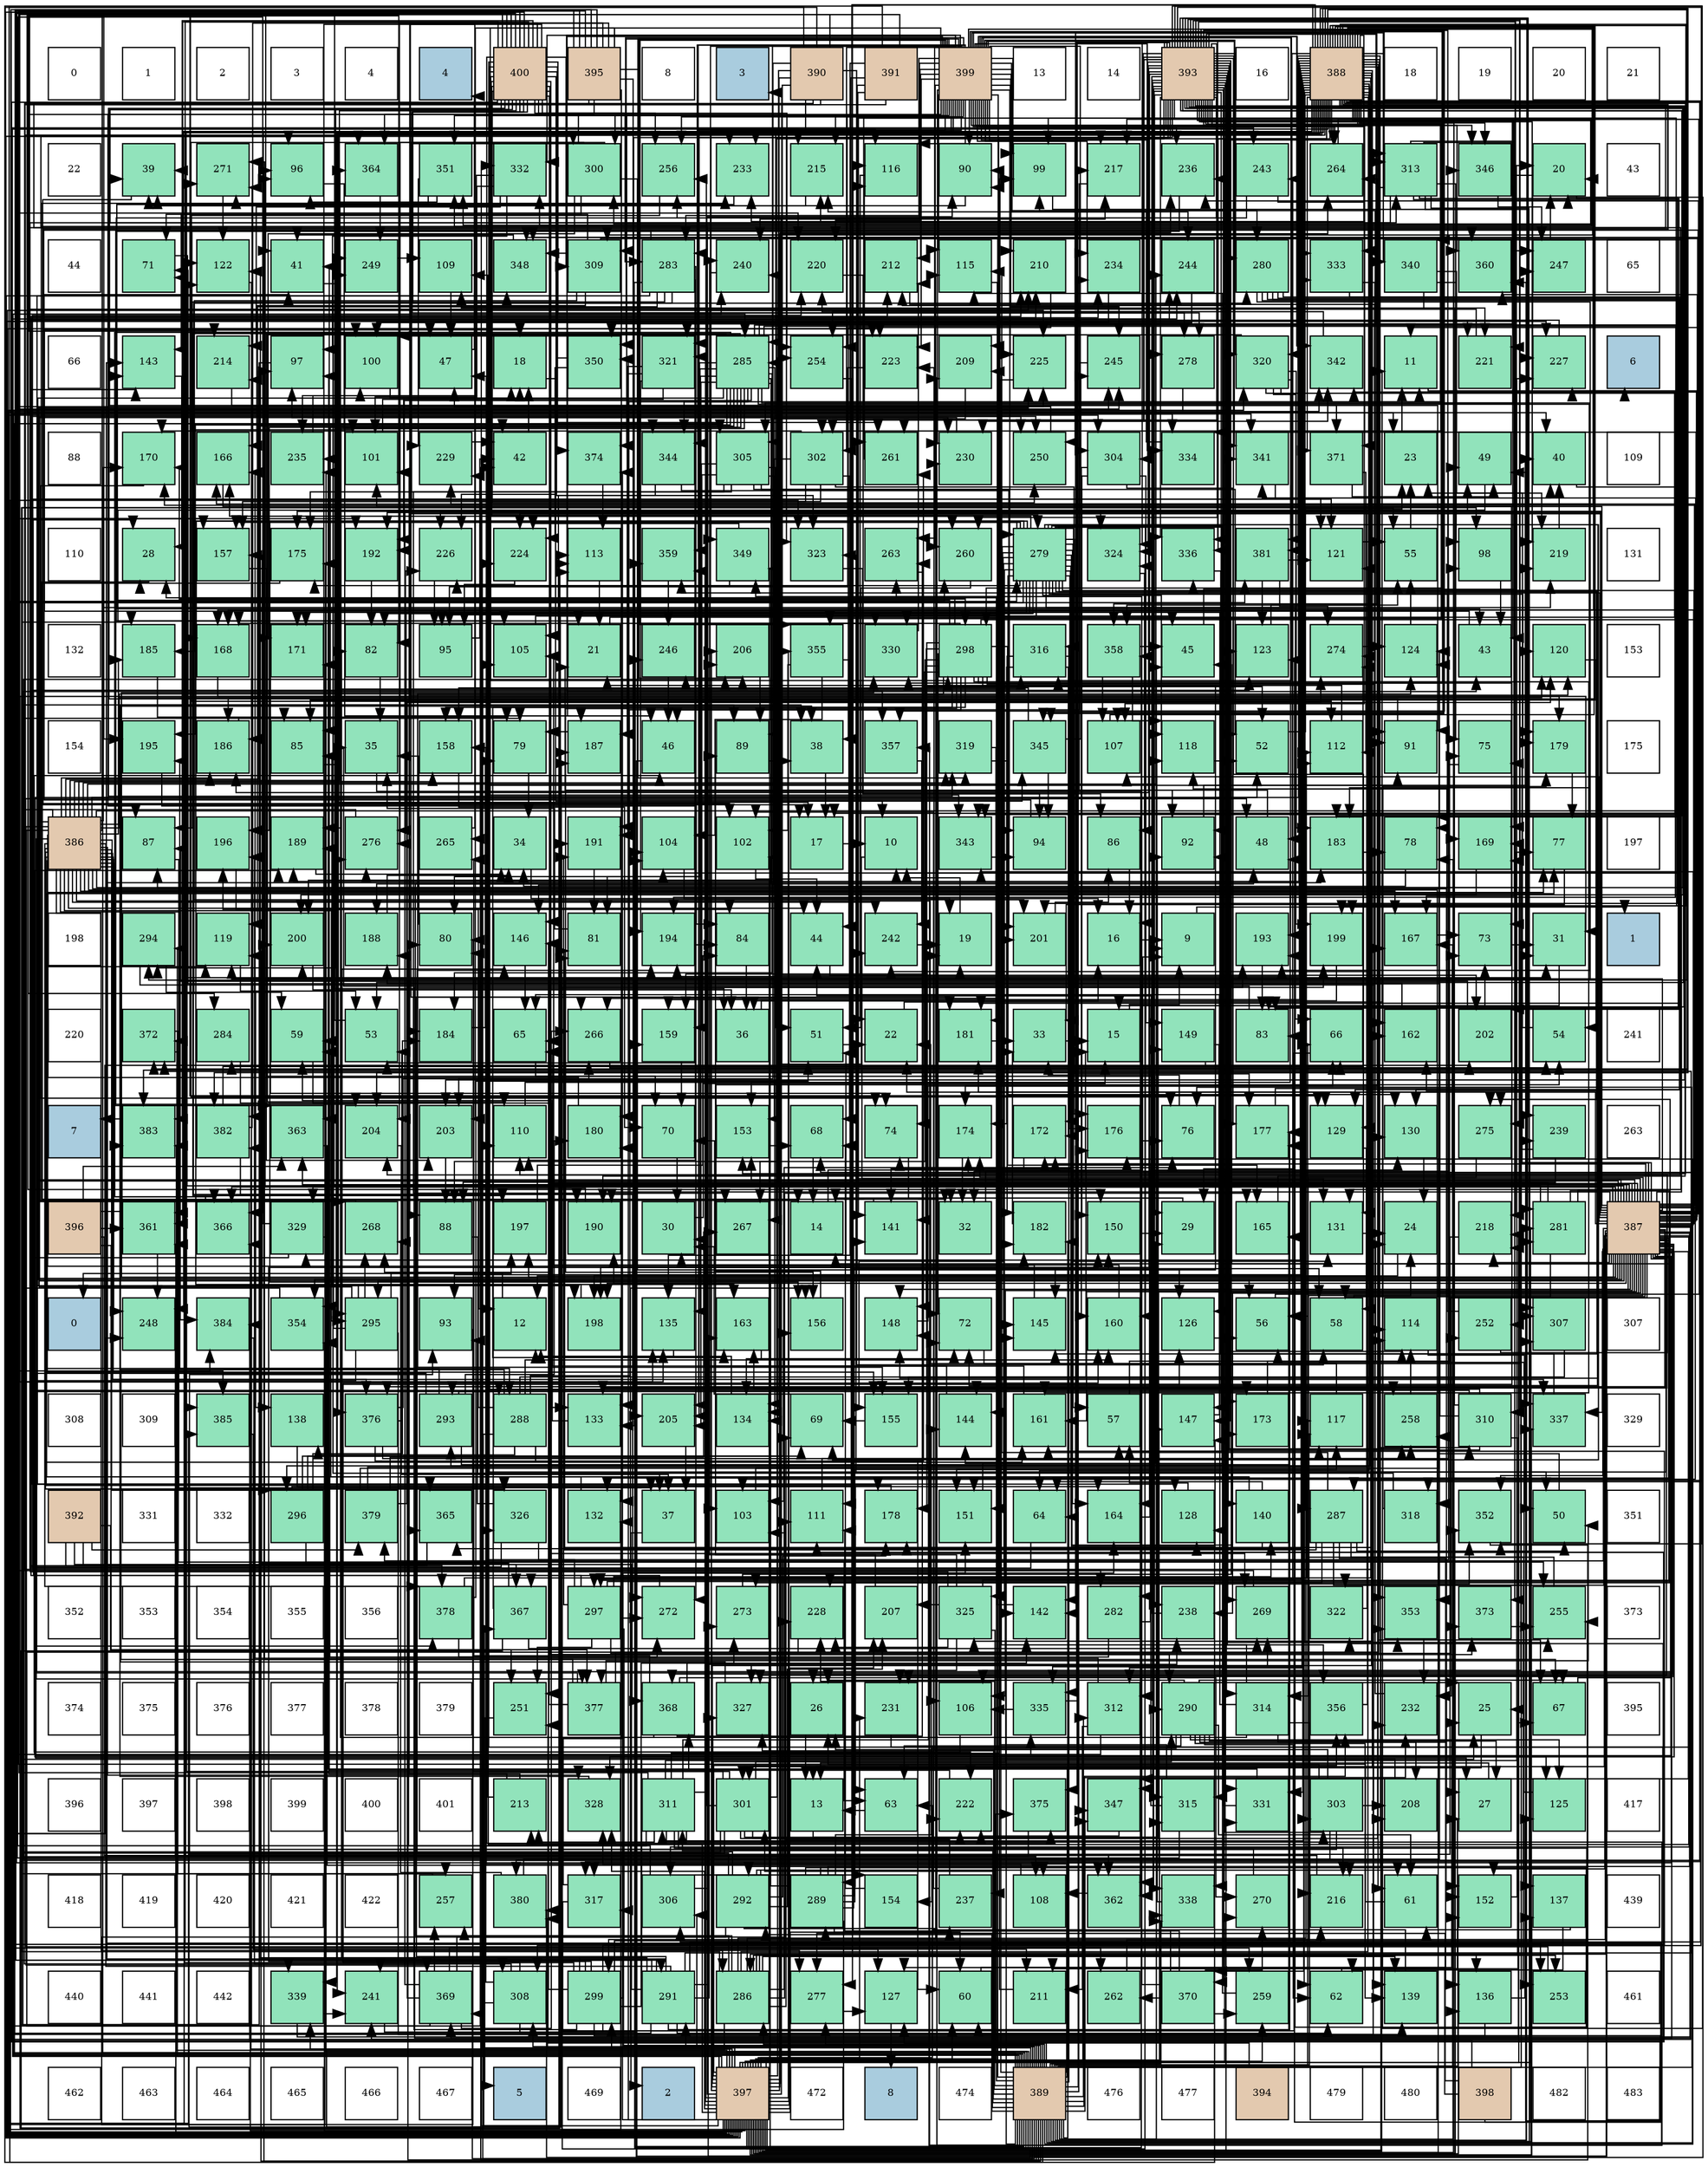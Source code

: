 digraph layout{
 rankdir=TB;
 splines=ortho;
 node [style=filled shape=square fixedsize=true width=0.6];
0[label="0", fontsize=8, fillcolor="#ffffff"];
1[label="1", fontsize=8, fillcolor="#ffffff"];
2[label="2", fontsize=8, fillcolor="#ffffff"];
3[label="3", fontsize=8, fillcolor="#ffffff"];
4[label="4", fontsize=8, fillcolor="#ffffff"];
5[label="4", fontsize=8, fillcolor="#a9ccde"];
6[label="400", fontsize=8, fillcolor="#e3c9af"];
7[label="395", fontsize=8, fillcolor="#e3c9af"];
8[label="8", fontsize=8, fillcolor="#ffffff"];
9[label="3", fontsize=8, fillcolor="#a9ccde"];
10[label="390", fontsize=8, fillcolor="#e3c9af"];
11[label="391", fontsize=8, fillcolor="#e3c9af"];
12[label="399", fontsize=8, fillcolor="#e3c9af"];
13[label="13", fontsize=8, fillcolor="#ffffff"];
14[label="14", fontsize=8, fillcolor="#ffffff"];
15[label="393", fontsize=8, fillcolor="#e3c9af"];
16[label="16", fontsize=8, fillcolor="#ffffff"];
17[label="388", fontsize=8, fillcolor="#e3c9af"];
18[label="18", fontsize=8, fillcolor="#ffffff"];
19[label="19", fontsize=8, fillcolor="#ffffff"];
20[label="20", fontsize=8, fillcolor="#ffffff"];
21[label="21", fontsize=8, fillcolor="#ffffff"];
22[label="22", fontsize=8, fillcolor="#ffffff"];
23[label="39", fontsize=8, fillcolor="#91e3bb"];
24[label="271", fontsize=8, fillcolor="#91e3bb"];
25[label="96", fontsize=8, fillcolor="#91e3bb"];
26[label="364", fontsize=8, fillcolor="#91e3bb"];
27[label="351", fontsize=8, fillcolor="#91e3bb"];
28[label="332", fontsize=8, fillcolor="#91e3bb"];
29[label="300", fontsize=8, fillcolor="#91e3bb"];
30[label="256", fontsize=8, fillcolor="#91e3bb"];
31[label="233", fontsize=8, fillcolor="#91e3bb"];
32[label="215", fontsize=8, fillcolor="#91e3bb"];
33[label="116", fontsize=8, fillcolor="#91e3bb"];
34[label="90", fontsize=8, fillcolor="#91e3bb"];
35[label="99", fontsize=8, fillcolor="#91e3bb"];
36[label="217", fontsize=8, fillcolor="#91e3bb"];
37[label="236", fontsize=8, fillcolor="#91e3bb"];
38[label="243", fontsize=8, fillcolor="#91e3bb"];
39[label="264", fontsize=8, fillcolor="#91e3bb"];
40[label="313", fontsize=8, fillcolor="#91e3bb"];
41[label="346", fontsize=8, fillcolor="#91e3bb"];
42[label="20", fontsize=8, fillcolor="#91e3bb"];
43[label="43", fontsize=8, fillcolor="#ffffff"];
44[label="44", fontsize=8, fillcolor="#ffffff"];
45[label="71", fontsize=8, fillcolor="#91e3bb"];
46[label="122", fontsize=8, fillcolor="#91e3bb"];
47[label="41", fontsize=8, fillcolor="#91e3bb"];
48[label="249", fontsize=8, fillcolor="#91e3bb"];
49[label="109", fontsize=8, fillcolor="#91e3bb"];
50[label="348", fontsize=8, fillcolor="#91e3bb"];
51[label="309", fontsize=8, fillcolor="#91e3bb"];
52[label="283", fontsize=8, fillcolor="#91e3bb"];
53[label="240", fontsize=8, fillcolor="#91e3bb"];
54[label="220", fontsize=8, fillcolor="#91e3bb"];
55[label="212", fontsize=8, fillcolor="#91e3bb"];
56[label="115", fontsize=8, fillcolor="#91e3bb"];
57[label="210", fontsize=8, fillcolor="#91e3bb"];
58[label="234", fontsize=8, fillcolor="#91e3bb"];
59[label="244", fontsize=8, fillcolor="#91e3bb"];
60[label="280", fontsize=8, fillcolor="#91e3bb"];
61[label="333", fontsize=8, fillcolor="#91e3bb"];
62[label="340", fontsize=8, fillcolor="#91e3bb"];
63[label="360", fontsize=8, fillcolor="#91e3bb"];
64[label="247", fontsize=8, fillcolor="#91e3bb"];
65[label="65", fontsize=8, fillcolor="#ffffff"];
66[label="66", fontsize=8, fillcolor="#ffffff"];
67[label="143", fontsize=8, fillcolor="#91e3bb"];
68[label="214", fontsize=8, fillcolor="#91e3bb"];
69[label="97", fontsize=8, fillcolor="#91e3bb"];
70[label="100", fontsize=8, fillcolor="#91e3bb"];
71[label="47", fontsize=8, fillcolor="#91e3bb"];
72[label="18", fontsize=8, fillcolor="#91e3bb"];
73[label="350", fontsize=8, fillcolor="#91e3bb"];
74[label="321", fontsize=8, fillcolor="#91e3bb"];
75[label="285", fontsize=8, fillcolor="#91e3bb"];
76[label="254", fontsize=8, fillcolor="#91e3bb"];
77[label="223", fontsize=8, fillcolor="#91e3bb"];
78[label="209", fontsize=8, fillcolor="#91e3bb"];
79[label="225", fontsize=8, fillcolor="#91e3bb"];
80[label="245", fontsize=8, fillcolor="#91e3bb"];
81[label="278", fontsize=8, fillcolor="#91e3bb"];
82[label="320", fontsize=8, fillcolor="#91e3bb"];
83[label="342", fontsize=8, fillcolor="#91e3bb"];
84[label="11", fontsize=8, fillcolor="#91e3bb"];
85[label="221", fontsize=8, fillcolor="#91e3bb"];
86[label="227", fontsize=8, fillcolor="#91e3bb"];
87[label="6", fontsize=8, fillcolor="#a9ccde"];
88[label="88", fontsize=8, fillcolor="#ffffff"];
89[label="170", fontsize=8, fillcolor="#91e3bb"];
90[label="166", fontsize=8, fillcolor="#91e3bb"];
91[label="235", fontsize=8, fillcolor="#91e3bb"];
92[label="101", fontsize=8, fillcolor="#91e3bb"];
93[label="229", fontsize=8, fillcolor="#91e3bb"];
94[label="42", fontsize=8, fillcolor="#91e3bb"];
95[label="374", fontsize=8, fillcolor="#91e3bb"];
96[label="344", fontsize=8, fillcolor="#91e3bb"];
97[label="305", fontsize=8, fillcolor="#91e3bb"];
98[label="302", fontsize=8, fillcolor="#91e3bb"];
99[label="261", fontsize=8, fillcolor="#91e3bb"];
100[label="230", fontsize=8, fillcolor="#91e3bb"];
101[label="250", fontsize=8, fillcolor="#91e3bb"];
102[label="304", fontsize=8, fillcolor="#91e3bb"];
103[label="334", fontsize=8, fillcolor="#91e3bb"];
104[label="341", fontsize=8, fillcolor="#91e3bb"];
105[label="371", fontsize=8, fillcolor="#91e3bb"];
106[label="23", fontsize=8, fillcolor="#91e3bb"];
107[label="49", fontsize=8, fillcolor="#91e3bb"];
108[label="40", fontsize=8, fillcolor="#91e3bb"];
109[label="109", fontsize=8, fillcolor="#ffffff"];
110[label="110", fontsize=8, fillcolor="#ffffff"];
111[label="28", fontsize=8, fillcolor="#91e3bb"];
112[label="157", fontsize=8, fillcolor="#91e3bb"];
113[label="175", fontsize=8, fillcolor="#91e3bb"];
114[label="192", fontsize=8, fillcolor="#91e3bb"];
115[label="226", fontsize=8, fillcolor="#91e3bb"];
116[label="224", fontsize=8, fillcolor="#91e3bb"];
117[label="113", fontsize=8, fillcolor="#91e3bb"];
118[label="359", fontsize=8, fillcolor="#91e3bb"];
119[label="349", fontsize=8, fillcolor="#91e3bb"];
120[label="323", fontsize=8, fillcolor="#91e3bb"];
121[label="263", fontsize=8, fillcolor="#91e3bb"];
122[label="260", fontsize=8, fillcolor="#91e3bb"];
123[label="279", fontsize=8, fillcolor="#91e3bb"];
124[label="324", fontsize=8, fillcolor="#91e3bb"];
125[label="336", fontsize=8, fillcolor="#91e3bb"];
126[label="381", fontsize=8, fillcolor="#91e3bb"];
127[label="121", fontsize=8, fillcolor="#91e3bb"];
128[label="55", fontsize=8, fillcolor="#91e3bb"];
129[label="98", fontsize=8, fillcolor="#91e3bb"];
130[label="219", fontsize=8, fillcolor="#91e3bb"];
131[label="131", fontsize=8, fillcolor="#ffffff"];
132[label="132", fontsize=8, fillcolor="#ffffff"];
133[label="185", fontsize=8, fillcolor="#91e3bb"];
134[label="168", fontsize=8, fillcolor="#91e3bb"];
135[label="171", fontsize=8, fillcolor="#91e3bb"];
136[label="82", fontsize=8, fillcolor="#91e3bb"];
137[label="95", fontsize=8, fillcolor="#91e3bb"];
138[label="105", fontsize=8, fillcolor="#91e3bb"];
139[label="21", fontsize=8, fillcolor="#91e3bb"];
140[label="246", fontsize=8, fillcolor="#91e3bb"];
141[label="206", fontsize=8, fillcolor="#91e3bb"];
142[label="355", fontsize=8, fillcolor="#91e3bb"];
143[label="330", fontsize=8, fillcolor="#91e3bb"];
144[label="298", fontsize=8, fillcolor="#91e3bb"];
145[label="316", fontsize=8, fillcolor="#91e3bb"];
146[label="358", fontsize=8, fillcolor="#91e3bb"];
147[label="45", fontsize=8, fillcolor="#91e3bb"];
148[label="123", fontsize=8, fillcolor="#91e3bb"];
149[label="274", fontsize=8, fillcolor="#91e3bb"];
150[label="124", fontsize=8, fillcolor="#91e3bb"];
151[label="43", fontsize=8, fillcolor="#91e3bb"];
152[label="120", fontsize=8, fillcolor="#91e3bb"];
153[label="153", fontsize=8, fillcolor="#ffffff"];
154[label="154", fontsize=8, fillcolor="#ffffff"];
155[label="195", fontsize=8, fillcolor="#91e3bb"];
156[label="186", fontsize=8, fillcolor="#91e3bb"];
157[label="85", fontsize=8, fillcolor="#91e3bb"];
158[label="35", fontsize=8, fillcolor="#91e3bb"];
159[label="158", fontsize=8, fillcolor="#91e3bb"];
160[label="79", fontsize=8, fillcolor="#91e3bb"];
161[label="187", fontsize=8, fillcolor="#91e3bb"];
162[label="46", fontsize=8, fillcolor="#91e3bb"];
163[label="89", fontsize=8, fillcolor="#91e3bb"];
164[label="38", fontsize=8, fillcolor="#91e3bb"];
165[label="357", fontsize=8, fillcolor="#91e3bb"];
166[label="319", fontsize=8, fillcolor="#91e3bb"];
167[label="345", fontsize=8, fillcolor="#91e3bb"];
168[label="107", fontsize=8, fillcolor="#91e3bb"];
169[label="118", fontsize=8, fillcolor="#91e3bb"];
170[label="52", fontsize=8, fillcolor="#91e3bb"];
171[label="112", fontsize=8, fillcolor="#91e3bb"];
172[label="91", fontsize=8, fillcolor="#91e3bb"];
173[label="75", fontsize=8, fillcolor="#91e3bb"];
174[label="179", fontsize=8, fillcolor="#91e3bb"];
175[label="175", fontsize=8, fillcolor="#ffffff"];
176[label="386", fontsize=8, fillcolor="#e3c9af"];
177[label="87", fontsize=8, fillcolor="#91e3bb"];
178[label="196", fontsize=8, fillcolor="#91e3bb"];
179[label="189", fontsize=8, fillcolor="#91e3bb"];
180[label="276", fontsize=8, fillcolor="#91e3bb"];
181[label="265", fontsize=8, fillcolor="#91e3bb"];
182[label="34", fontsize=8, fillcolor="#91e3bb"];
183[label="191", fontsize=8, fillcolor="#91e3bb"];
184[label="104", fontsize=8, fillcolor="#91e3bb"];
185[label="102", fontsize=8, fillcolor="#91e3bb"];
186[label="17", fontsize=8, fillcolor="#91e3bb"];
187[label="10", fontsize=8, fillcolor="#91e3bb"];
188[label="343", fontsize=8, fillcolor="#91e3bb"];
189[label="94", fontsize=8, fillcolor="#91e3bb"];
190[label="86", fontsize=8, fillcolor="#91e3bb"];
191[label="92", fontsize=8, fillcolor="#91e3bb"];
192[label="48", fontsize=8, fillcolor="#91e3bb"];
193[label="183", fontsize=8, fillcolor="#91e3bb"];
194[label="78", fontsize=8, fillcolor="#91e3bb"];
195[label="169", fontsize=8, fillcolor="#91e3bb"];
196[label="77", fontsize=8, fillcolor="#91e3bb"];
197[label="197", fontsize=8, fillcolor="#ffffff"];
198[label="198", fontsize=8, fillcolor="#ffffff"];
199[label="294", fontsize=8, fillcolor="#91e3bb"];
200[label="119", fontsize=8, fillcolor="#91e3bb"];
201[label="200", fontsize=8, fillcolor="#91e3bb"];
202[label="188", fontsize=8, fillcolor="#91e3bb"];
203[label="80", fontsize=8, fillcolor="#91e3bb"];
204[label="146", fontsize=8, fillcolor="#91e3bb"];
205[label="81", fontsize=8, fillcolor="#91e3bb"];
206[label="194", fontsize=8, fillcolor="#91e3bb"];
207[label="84", fontsize=8, fillcolor="#91e3bb"];
208[label="44", fontsize=8, fillcolor="#91e3bb"];
209[label="242", fontsize=8, fillcolor="#91e3bb"];
210[label="19", fontsize=8, fillcolor="#91e3bb"];
211[label="201", fontsize=8, fillcolor="#91e3bb"];
212[label="16", fontsize=8, fillcolor="#91e3bb"];
213[label="9", fontsize=8, fillcolor="#91e3bb"];
214[label="193", fontsize=8, fillcolor="#91e3bb"];
215[label="199", fontsize=8, fillcolor="#91e3bb"];
216[label="167", fontsize=8, fillcolor="#91e3bb"];
217[label="73", fontsize=8, fillcolor="#91e3bb"];
218[label="31", fontsize=8, fillcolor="#91e3bb"];
219[label="1", fontsize=8, fillcolor="#a9ccde"];
220[label="220", fontsize=8, fillcolor="#ffffff"];
221[label="372", fontsize=8, fillcolor="#91e3bb"];
222[label="284", fontsize=8, fillcolor="#91e3bb"];
223[label="59", fontsize=8, fillcolor="#91e3bb"];
224[label="53", fontsize=8, fillcolor="#91e3bb"];
225[label="184", fontsize=8, fillcolor="#91e3bb"];
226[label="65", fontsize=8, fillcolor="#91e3bb"];
227[label="266", fontsize=8, fillcolor="#91e3bb"];
228[label="159", fontsize=8, fillcolor="#91e3bb"];
229[label="36", fontsize=8, fillcolor="#91e3bb"];
230[label="51", fontsize=8, fillcolor="#91e3bb"];
231[label="22", fontsize=8, fillcolor="#91e3bb"];
232[label="181", fontsize=8, fillcolor="#91e3bb"];
233[label="33", fontsize=8, fillcolor="#91e3bb"];
234[label="15", fontsize=8, fillcolor="#91e3bb"];
235[label="149", fontsize=8, fillcolor="#91e3bb"];
236[label="83", fontsize=8, fillcolor="#91e3bb"];
237[label="66", fontsize=8, fillcolor="#91e3bb"];
238[label="162", fontsize=8, fillcolor="#91e3bb"];
239[label="202", fontsize=8, fillcolor="#91e3bb"];
240[label="54", fontsize=8, fillcolor="#91e3bb"];
241[label="241", fontsize=8, fillcolor="#ffffff"];
242[label="7", fontsize=8, fillcolor="#a9ccde"];
243[label="383", fontsize=8, fillcolor="#91e3bb"];
244[label="382", fontsize=8, fillcolor="#91e3bb"];
245[label="363", fontsize=8, fillcolor="#91e3bb"];
246[label="204", fontsize=8, fillcolor="#91e3bb"];
247[label="203", fontsize=8, fillcolor="#91e3bb"];
248[label="110", fontsize=8, fillcolor="#91e3bb"];
249[label="180", fontsize=8, fillcolor="#91e3bb"];
250[label="70", fontsize=8, fillcolor="#91e3bb"];
251[label="153", fontsize=8, fillcolor="#91e3bb"];
252[label="68", fontsize=8, fillcolor="#91e3bb"];
253[label="74", fontsize=8, fillcolor="#91e3bb"];
254[label="174", fontsize=8, fillcolor="#91e3bb"];
255[label="172", fontsize=8, fillcolor="#91e3bb"];
256[label="176", fontsize=8, fillcolor="#91e3bb"];
257[label="76", fontsize=8, fillcolor="#91e3bb"];
258[label="177", fontsize=8, fillcolor="#91e3bb"];
259[label="129", fontsize=8, fillcolor="#91e3bb"];
260[label="130", fontsize=8, fillcolor="#91e3bb"];
261[label="275", fontsize=8, fillcolor="#91e3bb"];
262[label="239", fontsize=8, fillcolor="#91e3bb"];
263[label="263", fontsize=8, fillcolor="#ffffff"];
264[label="396", fontsize=8, fillcolor="#e3c9af"];
265[label="361", fontsize=8, fillcolor="#91e3bb"];
266[label="366", fontsize=8, fillcolor="#91e3bb"];
267[label="329", fontsize=8, fillcolor="#91e3bb"];
268[label="268", fontsize=8, fillcolor="#91e3bb"];
269[label="88", fontsize=8, fillcolor="#91e3bb"];
270[label="197", fontsize=8, fillcolor="#91e3bb"];
271[label="190", fontsize=8, fillcolor="#91e3bb"];
272[label="30", fontsize=8, fillcolor="#91e3bb"];
273[label="267", fontsize=8, fillcolor="#91e3bb"];
274[label="14", fontsize=8, fillcolor="#91e3bb"];
275[label="141", fontsize=8, fillcolor="#91e3bb"];
276[label="32", fontsize=8, fillcolor="#91e3bb"];
277[label="182", fontsize=8, fillcolor="#91e3bb"];
278[label="150", fontsize=8, fillcolor="#91e3bb"];
279[label="29", fontsize=8, fillcolor="#91e3bb"];
280[label="165", fontsize=8, fillcolor="#91e3bb"];
281[label="131", fontsize=8, fillcolor="#91e3bb"];
282[label="24", fontsize=8, fillcolor="#91e3bb"];
283[label="218", fontsize=8, fillcolor="#91e3bb"];
284[label="281", fontsize=8, fillcolor="#91e3bb"];
285[label="387", fontsize=8, fillcolor="#e3c9af"];
286[label="0", fontsize=8, fillcolor="#a9ccde"];
287[label="248", fontsize=8, fillcolor="#91e3bb"];
288[label="384", fontsize=8, fillcolor="#91e3bb"];
289[label="354", fontsize=8, fillcolor="#91e3bb"];
290[label="295", fontsize=8, fillcolor="#91e3bb"];
291[label="93", fontsize=8, fillcolor="#91e3bb"];
292[label="12", fontsize=8, fillcolor="#91e3bb"];
293[label="198", fontsize=8, fillcolor="#91e3bb"];
294[label="135", fontsize=8, fillcolor="#91e3bb"];
295[label="163", fontsize=8, fillcolor="#91e3bb"];
296[label="156", fontsize=8, fillcolor="#91e3bb"];
297[label="148", fontsize=8, fillcolor="#91e3bb"];
298[label="72", fontsize=8, fillcolor="#91e3bb"];
299[label="145", fontsize=8, fillcolor="#91e3bb"];
300[label="160", fontsize=8, fillcolor="#91e3bb"];
301[label="126", fontsize=8, fillcolor="#91e3bb"];
302[label="56", fontsize=8, fillcolor="#91e3bb"];
303[label="58", fontsize=8, fillcolor="#91e3bb"];
304[label="114", fontsize=8, fillcolor="#91e3bb"];
305[label="252", fontsize=8, fillcolor="#91e3bb"];
306[label="307", fontsize=8, fillcolor="#91e3bb"];
307[label="307", fontsize=8, fillcolor="#ffffff"];
308[label="308", fontsize=8, fillcolor="#ffffff"];
309[label="309", fontsize=8, fillcolor="#ffffff"];
310[label="385", fontsize=8, fillcolor="#91e3bb"];
311[label="138", fontsize=8, fillcolor="#91e3bb"];
312[label="376", fontsize=8, fillcolor="#91e3bb"];
313[label="293", fontsize=8, fillcolor="#91e3bb"];
314[label="288", fontsize=8, fillcolor="#91e3bb"];
315[label="133", fontsize=8, fillcolor="#91e3bb"];
316[label="205", fontsize=8, fillcolor="#91e3bb"];
317[label="134", fontsize=8, fillcolor="#91e3bb"];
318[label="69", fontsize=8, fillcolor="#91e3bb"];
319[label="155", fontsize=8, fillcolor="#91e3bb"];
320[label="144", fontsize=8, fillcolor="#91e3bb"];
321[label="161", fontsize=8, fillcolor="#91e3bb"];
322[label="57", fontsize=8, fillcolor="#91e3bb"];
323[label="147", fontsize=8, fillcolor="#91e3bb"];
324[label="173", fontsize=8, fillcolor="#91e3bb"];
325[label="117", fontsize=8, fillcolor="#91e3bb"];
326[label="258", fontsize=8, fillcolor="#91e3bb"];
327[label="310", fontsize=8, fillcolor="#91e3bb"];
328[label="337", fontsize=8, fillcolor="#91e3bb"];
329[label="329", fontsize=8, fillcolor="#ffffff"];
330[label="392", fontsize=8, fillcolor="#e3c9af"];
331[label="331", fontsize=8, fillcolor="#ffffff"];
332[label="332", fontsize=8, fillcolor="#ffffff"];
333[label="296", fontsize=8, fillcolor="#91e3bb"];
334[label="379", fontsize=8, fillcolor="#91e3bb"];
335[label="365", fontsize=8, fillcolor="#91e3bb"];
336[label="326", fontsize=8, fillcolor="#91e3bb"];
337[label="132", fontsize=8, fillcolor="#91e3bb"];
338[label="37", fontsize=8, fillcolor="#91e3bb"];
339[label="103", fontsize=8, fillcolor="#91e3bb"];
340[label="111", fontsize=8, fillcolor="#91e3bb"];
341[label="178", fontsize=8, fillcolor="#91e3bb"];
342[label="151", fontsize=8, fillcolor="#91e3bb"];
343[label="64", fontsize=8, fillcolor="#91e3bb"];
344[label="164", fontsize=8, fillcolor="#91e3bb"];
345[label="128", fontsize=8, fillcolor="#91e3bb"];
346[label="140", fontsize=8, fillcolor="#91e3bb"];
347[label="287", fontsize=8, fillcolor="#91e3bb"];
348[label="318", fontsize=8, fillcolor="#91e3bb"];
349[label="352", fontsize=8, fillcolor="#91e3bb"];
350[label="50", fontsize=8, fillcolor="#91e3bb"];
351[label="351", fontsize=8, fillcolor="#ffffff"];
352[label="352", fontsize=8, fillcolor="#ffffff"];
353[label="353", fontsize=8, fillcolor="#ffffff"];
354[label="354", fontsize=8, fillcolor="#ffffff"];
355[label="355", fontsize=8, fillcolor="#ffffff"];
356[label="356", fontsize=8, fillcolor="#ffffff"];
357[label="378", fontsize=8, fillcolor="#91e3bb"];
358[label="367", fontsize=8, fillcolor="#91e3bb"];
359[label="297", fontsize=8, fillcolor="#91e3bb"];
360[label="272", fontsize=8, fillcolor="#91e3bb"];
361[label="273", fontsize=8, fillcolor="#91e3bb"];
362[label="228", fontsize=8, fillcolor="#91e3bb"];
363[label="207", fontsize=8, fillcolor="#91e3bb"];
364[label="325", fontsize=8, fillcolor="#91e3bb"];
365[label="142", fontsize=8, fillcolor="#91e3bb"];
366[label="282", fontsize=8, fillcolor="#91e3bb"];
367[label="238", fontsize=8, fillcolor="#91e3bb"];
368[label="269", fontsize=8, fillcolor="#91e3bb"];
369[label="322", fontsize=8, fillcolor="#91e3bb"];
370[label="353", fontsize=8, fillcolor="#91e3bb"];
371[label="373", fontsize=8, fillcolor="#91e3bb"];
372[label="255", fontsize=8, fillcolor="#91e3bb"];
373[label="373", fontsize=8, fillcolor="#ffffff"];
374[label="374", fontsize=8, fillcolor="#ffffff"];
375[label="375", fontsize=8, fillcolor="#ffffff"];
376[label="376", fontsize=8, fillcolor="#ffffff"];
377[label="377", fontsize=8, fillcolor="#ffffff"];
378[label="378", fontsize=8, fillcolor="#ffffff"];
379[label="379", fontsize=8, fillcolor="#ffffff"];
380[label="251", fontsize=8, fillcolor="#91e3bb"];
381[label="377", fontsize=8, fillcolor="#91e3bb"];
382[label="368", fontsize=8, fillcolor="#91e3bb"];
383[label="327", fontsize=8, fillcolor="#91e3bb"];
384[label="26", fontsize=8, fillcolor="#91e3bb"];
385[label="231", fontsize=8, fillcolor="#91e3bb"];
386[label="106", fontsize=8, fillcolor="#91e3bb"];
387[label="335", fontsize=8, fillcolor="#91e3bb"];
388[label="312", fontsize=8, fillcolor="#91e3bb"];
389[label="290", fontsize=8, fillcolor="#91e3bb"];
390[label="314", fontsize=8, fillcolor="#91e3bb"];
391[label="356", fontsize=8, fillcolor="#91e3bb"];
392[label="232", fontsize=8, fillcolor="#91e3bb"];
393[label="25", fontsize=8, fillcolor="#91e3bb"];
394[label="67", fontsize=8, fillcolor="#91e3bb"];
395[label="395", fontsize=8, fillcolor="#ffffff"];
396[label="396", fontsize=8, fillcolor="#ffffff"];
397[label="397", fontsize=8, fillcolor="#ffffff"];
398[label="398", fontsize=8, fillcolor="#ffffff"];
399[label="399", fontsize=8, fillcolor="#ffffff"];
400[label="400", fontsize=8, fillcolor="#ffffff"];
401[label="401", fontsize=8, fillcolor="#ffffff"];
402[label="213", fontsize=8, fillcolor="#91e3bb"];
403[label="328", fontsize=8, fillcolor="#91e3bb"];
404[label="311", fontsize=8, fillcolor="#91e3bb"];
405[label="301", fontsize=8, fillcolor="#91e3bb"];
406[label="13", fontsize=8, fillcolor="#91e3bb"];
407[label="63", fontsize=8, fillcolor="#91e3bb"];
408[label="222", fontsize=8, fillcolor="#91e3bb"];
409[label="375", fontsize=8, fillcolor="#91e3bb"];
410[label="347", fontsize=8, fillcolor="#91e3bb"];
411[label="315", fontsize=8, fillcolor="#91e3bb"];
412[label="331", fontsize=8, fillcolor="#91e3bb"];
413[label="303", fontsize=8, fillcolor="#91e3bb"];
414[label="208", fontsize=8, fillcolor="#91e3bb"];
415[label="27", fontsize=8, fillcolor="#91e3bb"];
416[label="125", fontsize=8, fillcolor="#91e3bb"];
417[label="417", fontsize=8, fillcolor="#ffffff"];
418[label="418", fontsize=8, fillcolor="#ffffff"];
419[label="419", fontsize=8, fillcolor="#ffffff"];
420[label="420", fontsize=8, fillcolor="#ffffff"];
421[label="421", fontsize=8, fillcolor="#ffffff"];
422[label="422", fontsize=8, fillcolor="#ffffff"];
423[label="257", fontsize=8, fillcolor="#91e3bb"];
424[label="380", fontsize=8, fillcolor="#91e3bb"];
425[label="317", fontsize=8, fillcolor="#91e3bb"];
426[label="306", fontsize=8, fillcolor="#91e3bb"];
427[label="292", fontsize=8, fillcolor="#91e3bb"];
428[label="289", fontsize=8, fillcolor="#91e3bb"];
429[label="154", fontsize=8, fillcolor="#91e3bb"];
430[label="237", fontsize=8, fillcolor="#91e3bb"];
431[label="108", fontsize=8, fillcolor="#91e3bb"];
432[label="362", fontsize=8, fillcolor="#91e3bb"];
433[label="338", fontsize=8, fillcolor="#91e3bb"];
434[label="270", fontsize=8, fillcolor="#91e3bb"];
435[label="216", fontsize=8, fillcolor="#91e3bb"];
436[label="61", fontsize=8, fillcolor="#91e3bb"];
437[label="152", fontsize=8, fillcolor="#91e3bb"];
438[label="137", fontsize=8, fillcolor="#91e3bb"];
439[label="439", fontsize=8, fillcolor="#ffffff"];
440[label="440", fontsize=8, fillcolor="#ffffff"];
441[label="441", fontsize=8, fillcolor="#ffffff"];
442[label="442", fontsize=8, fillcolor="#ffffff"];
443[label="339", fontsize=8, fillcolor="#91e3bb"];
444[label="241", fontsize=8, fillcolor="#91e3bb"];
445[label="369", fontsize=8, fillcolor="#91e3bb"];
446[label="308", fontsize=8, fillcolor="#91e3bb"];
447[label="299", fontsize=8, fillcolor="#91e3bb"];
448[label="291", fontsize=8, fillcolor="#91e3bb"];
449[label="286", fontsize=8, fillcolor="#91e3bb"];
450[label="277", fontsize=8, fillcolor="#91e3bb"];
451[label="127", fontsize=8, fillcolor="#91e3bb"];
452[label="60", fontsize=8, fillcolor="#91e3bb"];
453[label="211", fontsize=8, fillcolor="#91e3bb"];
454[label="262", fontsize=8, fillcolor="#91e3bb"];
455[label="370", fontsize=8, fillcolor="#91e3bb"];
456[label="259", fontsize=8, fillcolor="#91e3bb"];
457[label="62", fontsize=8, fillcolor="#91e3bb"];
458[label="139", fontsize=8, fillcolor="#91e3bb"];
459[label="136", fontsize=8, fillcolor="#91e3bb"];
460[label="253", fontsize=8, fillcolor="#91e3bb"];
461[label="461", fontsize=8, fillcolor="#ffffff"];
462[label="462", fontsize=8, fillcolor="#ffffff"];
463[label="463", fontsize=8, fillcolor="#ffffff"];
464[label="464", fontsize=8, fillcolor="#ffffff"];
465[label="465", fontsize=8, fillcolor="#ffffff"];
466[label="466", fontsize=8, fillcolor="#ffffff"];
467[label="467", fontsize=8, fillcolor="#ffffff"];
468[label="5", fontsize=8, fillcolor="#a9ccde"];
469[label="469", fontsize=8, fillcolor="#ffffff"];
470[label="2", fontsize=8, fillcolor="#a9ccde"];
471[label="397", fontsize=8, fillcolor="#e3c9af"];
472[label="472", fontsize=8, fillcolor="#ffffff"];
473[label="8", fontsize=8, fillcolor="#a9ccde"];
474[label="474", fontsize=8, fillcolor="#ffffff"];
475[label="389", fontsize=8, fillcolor="#e3c9af"];
476[label="476", fontsize=8, fillcolor="#ffffff"];
477[label="477", fontsize=8, fillcolor="#ffffff"];
478[label="394", fontsize=8, fillcolor="#e3c9af"];
479[label="479", fontsize=8, fillcolor="#ffffff"];
480[label="480", fontsize=8, fillcolor="#ffffff"];
481[label="398", fontsize=8, fillcolor="#e3c9af"];
482[label="482", fontsize=8, fillcolor="#ffffff"];
483[label="483", fontsize=8, fillcolor="#ffffff"];
edge [constraint=false, style=vis];213 -> 219;
187 -> 9;
84 -> 87;
292 -> 286;
406 -> 213;
274 -> 213;
234 -> 213;
212 -> 213;
186 -> 187;
72 -> 187;
210 -> 187;
42 -> 187;
139 -> 84;
231 -> 84;
106 -> 84;
282 -> 292;
393 -> 406;
384 -> 406;
415 -> 406;
111 -> 274;
279 -> 274;
272 -> 234;
218 -> 234;
276 -> 234;
233 -> 234;
182 -> 212;
158 -> 212;
229 -> 212;
338 -> 470;
164 -> 186;
23 -> 186;
108 -> 186;
47 -> 186;
94 -> 72;
151 -> 72;
208 -> 210;
147 -> 42;
162 -> 42;
71 -> 5;
192 -> 139;
107 -> 139;
350 -> 231;
230 -> 231;
170 -> 106;
224 -> 106;
240 -> 106;
128 -> 106;
302 -> 84;
322 -> 282;
303 -> 282;
223 -> 292;
452 -> 393;
436 -> 384;
457 -> 415;
407 -> 406;
343 -> 111;
226 -> 279;
237 -> 279;
394 -> 274;
252 -> 274;
318 -> 272;
250 -> 272;
45 -> 218;
298 -> 218;
217 -> 218;
253 -> 276;
173 -> 276;
257 -> 233;
196 -> 233;
194 -> 182;
160 -> 182;
203 -> 158;
205 -> 158;
136 -> 158;
236 -> 158;
207 -> 229;
157 -> 229;
190 -> 212;
177 -> 338;
269 -> 338;
163 -> 164;
34 -> 23;
172 -> 23;
191 -> 108;
291 -> 108;
189 -> 47;
137 -> 94;
25 -> 94;
69 -> 151;
129 -> 151;
35 -> 151;
70 -> 72;
92 -> 72;
185 -> 208;
339 -> 210;
184 -> 210;
138 -> 147;
386 -> 162;
168 -> 42;
431 -> 71;
49 -> 71;
248 -> 192;
340 -> 107;
171 -> 139;
117 -> 139;
304 -> 350;
56 -> 230;
33 -> 231;
325 -> 231;
169 -> 170;
200 -> 224;
152 -> 240;
127 -> 128;
46 -> 128;
148 -> 128;
150 -> 128;
416 -> 302;
301 -> 302;
451 -> 473;
345 -> 322;
259 -> 303;
260 -> 282;
281 -> 282;
337 -> 223;
315 -> 223;
317 -> 292;
294 -> 292;
459 -> 452;
459 -> 416;
438 -> 436;
438 -> 457;
311 -> 407;
458 -> 407;
346 -> 343;
346 -> 205;
346 -> 200;
275 -> 111;
365 -> 111;
67 -> 111;
320 -> 226;
299 -> 226;
204 -> 226;
323 -> 226;
297 -> 237;
235 -> 237;
235 -> 301;
278 -> 279;
342 -> 279;
437 -> 394;
251 -> 252;
429 -> 252;
319 -> 318;
296 -> 250;
112 -> 250;
159 -> 250;
228 -> 250;
300 -> 272;
321 -> 272;
238 -> 45;
295 -> 298;
344 -> 217;
280 -> 217;
90 -> 217;
216 -> 217;
134 -> 218;
195 -> 253;
89 -> 253;
135 -> 253;
255 -> 253;
324 -> 173;
254 -> 276;
113 -> 276;
256 -> 257;
258 -> 196;
341 -> 196;
174 -> 196;
249 -> 196;
232 -> 233;
277 -> 233;
193 -> 194;
225 -> 160;
133 -> 160;
156 -> 160;
161 -> 160;
202 -> 182;
179 -> 182;
271 -> 203;
183 -> 205;
114 -> 136;
214 -> 236;
206 -> 207;
155 -> 207;
178 -> 207;
270 -> 207;
293 -> 157;
215 -> 229;
201 -> 229;
211 -> 190;
239 -> 177;
247 -> 269;
246 -> 338;
316 -> 338;
141 -> 163;
363 -> 163;
414 -> 163;
78 -> 163;
57 -> 164;
453 -> 34;
55 -> 172;
402 -> 172;
402 -> 69;
402 -> 92;
68 -> 172;
32 -> 23;
435 -> 23;
36 -> 191;
283 -> 291;
130 -> 108;
54 -> 189;
85 -> 47;
408 -> 47;
77 -> 137;
116 -> 137;
79 -> 137;
115 -> 137;
86 -> 25;
362 -> 94;
93 -> 94;
100 -> 69;
385 -> 129;
392 -> 35;
31 -> 151;
58 -> 70;
91 -> 70;
37 -> 92;
430 -> 185;
430 -> 339;
367 -> 208;
262 -> 339;
262 -> 386;
53 -> 339;
444 -> 184;
209 -> 210;
38 -> 138;
38 -> 168;
59 -> 162;
80 -> 162;
140 -> 162;
64 -> 42;
287 -> 431;
48 -> 49;
101 -> 71;
380 -> 468;
305 -> 248;
305 -> 169;
460 -> 192;
76 -> 340;
372 -> 171;
30 -> 171;
423 -> 117;
326 -> 304;
456 -> 56;
122 -> 230;
99 -> 33;
454 -> 325;
121 -> 170;
39 -> 224;
181 -> 152;
227 -> 240;
273 -> 240;
268 -> 127;
368 -> 127;
434 -> 46;
24 -> 46;
360 -> 148;
361 -> 148;
149 -> 150;
261 -> 302;
180 -> 302;
450 -> 451;
81 -> 345;
123 -> 322;
123 -> 343;
123 -> 237;
123 -> 318;
123 -> 298;
123 -> 136;
123 -> 169;
123 -> 260;
123 -> 281;
123 -> 275;
123 -> 365;
123 -> 320;
123 -> 299;
123 -> 204;
123 -> 323;
123 -> 297;
123 -> 342;
123 -> 251;
123 -> 319;
123 -> 296;
123 -> 112;
123 -> 300;
123 -> 321;
123 -> 295;
123 -> 344;
123 -> 90;
123 -> 134;
123 -> 195;
123 -> 135;
123 -> 255;
123 -> 324;
123 -> 113;
123 -> 258;
123 -> 341;
123 -> 174;
123 -> 227;
123 -> 261;
123 -> 180;
60 -> 200;
60 -> 259;
60 -> 260;
60 -> 281;
60 -> 239;
60 -> 246;
284 -> 303;
284 -> 269;
284 -> 46;
284 -> 337;
284 -> 315;
366 -> 223;
366 -> 260;
52 -> 224;
52 -> 223;
52 -> 177;
52 -> 248;
52 -> 200;
52 -> 315;
52 -> 246;
52 -> 268;
52 -> 360;
222 -> 315;
75 -> 194;
75 -> 203;
75 -> 205;
75 -> 236;
75 -> 157;
75 -> 248;
75 -> 317;
75 -> 294;
75 -> 193;
75 -> 225;
75 -> 133;
75 -> 156;
75 -> 202;
75 -> 179;
75 -> 271;
75 -> 183;
75 -> 114;
75 -> 214;
75 -> 155;
75 -> 178;
75 -> 270;
75 -> 293;
75 -> 215;
75 -> 201;
75 -> 247;
75 -> 316;
449 -> 393;
449 -> 318;
449 -> 257;
449 -> 171;
449 -> 56;
449 -> 127;
449 -> 459;
449 -> 458;
449 -> 280;
449 -> 232;
449 -> 133;
449 -> 161;
449 -> 460;
449 -> 423;
449 -> 180;
347 -> 350;
347 -> 205;
347 -> 56;
347 -> 459;
347 -> 438;
347 -> 460;
347 -> 361;
314 -> 452;
314 -> 394;
314 -> 311;
314 -> 228;
314 -> 300;
314 -> 256;
314 -> 174;
314 -> 178;
428 -> 452;
428 -> 304;
428 -> 325;
428 -> 275;
428 -> 320;
428 -> 323;
428 -> 278;
428 -> 271;
428 -> 183;
428 -> 214;
389 -> 393;
389 -> 384;
389 -> 415;
389 -> 436;
389 -> 457;
389 -> 407;
389 -> 394;
389 -> 416;
389 -> 458;
389 -> 437;
389 -> 429;
448 -> 393;
448 -> 457;
448 -> 257;
448 -> 112;
448 -> 344;
448 -> 280;
448 -> 193;
448 -> 225;
448 -> 57;
448 -> 68;
448 -> 435;
448 -> 79;
448 -> 367;
448 -> 444;
427 -> 436;
427 -> 157;
427 -> 135;
427 -> 341;
427 -> 206;
427 -> 363;
427 -> 78;
427 -> 435;
313 -> 415;
313 -> 324;
313 -> 258;
313 -> 249;
313 -> 155;
199 -> 311;
199 -> 458;
290 -> 416;
290 -> 458;
290 -> 112;
290 -> 270;
290 -> 122;
290 -> 268;
290 -> 180;
333 -> 407;
333 -> 318;
333 -> 296;
333 -> 344;
333 -> 225;
359 -> 49;
359 -> 346;
359 -> 67;
359 -> 183;
359 -> 453;
359 -> 380;
359 -> 305;
359 -> 360;
359 -> 261;
144 -> 298;
144 -> 275;
144 -> 67;
144 -> 320;
144 -> 299;
144 -> 297;
144 -> 342;
144 -> 319;
144 -> 296;
144 -> 159;
144 -> 228;
144 -> 321;
144 -> 238;
144 -> 295;
144 -> 280;
144 -> 134;
144 -> 89;
144 -> 341;
144 -> 249;
144 -> 273;
447 -> 107;
447 -> 45;
447 -> 136;
447 -> 236;
447 -> 148;
447 -> 301;
447 -> 365;
447 -> 204;
447 -> 278;
447 -> 342;
447 -> 214;
447 -> 372;
29 -> 257;
29 -> 301;
29 -> 67;
29 -> 278;
29 -> 135;
29 -> 227;
29 -> 180;
405 -> 203;
405 -> 117;
405 -> 169;
405 -> 299;
405 -> 235;
405 -> 114;
405 -> 76;
405 -> 30;
405 -> 39;
405 -> 24;
98 -> 252;
98 -> 204;
98 -> 112;
98 -> 89;
98 -> 256;
98 -> 181;
413 -> 204;
413 -> 141;
413 -> 414;
413 -> 32;
413 -> 77;
102 -> 235;
102 -> 278;
102 -> 300;
102 -> 258;
97 -> 230;
97 -> 170;
97 -> 251;
97 -> 159;
97 -> 228;
97 -> 113;
97 -> 211;
97 -> 273;
426 -> 429;
426 -> 295;
426 -> 202;
306 -> 319;
446 -> 296;
446 -> 159;
446 -> 300;
446 -> 161;
446 -> 178;
51 -> 45;
51 -> 90;
51 -> 216;
51 -> 211;
327 -> 49;
327 -> 295;
327 -> 202;
327 -> 453;
327 -> 58;
327 -> 37;
404 -> 298;
404 -> 34;
404 -> 35;
404 -> 402;
404 -> 435;
404 -> 54;
404 -> 408;
404 -> 86;
404 -> 100;
404 -> 262;
404 -> 80;
388 -> 90;
388 -> 179;
388 -> 453;
40 -> 173;
40 -> 152;
40 -> 216;
40 -> 195;
40 -> 254;
40 -> 174;
40 -> 232;
40 -> 277;
40 -> 211;
390 -> 135;
390 -> 414;
390 -> 78;
390 -> 435;
390 -> 48;
411 -> 34;
411 -> 255;
411 -> 155;
145 -> 255;
145 -> 254;
145 -> 256;
145 -> 277;
425 -> 258;
425 -> 249;
348 -> 174;
348 -> 48;
166 -> 232;
166 -> 211;
82 -> 192;
82 -> 193;
82 -> 161;
82 -> 214;
82 -> 206;
82 -> 215;
74 -> 161;
74 -> 183;
74 -> 114;
74 -> 206;
369 -> 114;
120 -> 190;
124 -> 190;
364 -> 363;
364 -> 362;
364 -> 385;
364 -> 430;
364 -> 53;
364 -> 38;
364 -> 59;
336 -> 291;
336 -> 129;
336 -> 57;
383 -> 164;
403 -> 164;
267 -> 55;
267 -> 54;
267 -> 408;
143 -> 55;
412 -> 55;
412 -> 91;
28 -> 69;
28 -> 92;
28 -> 68;
28 -> 91;
61 -> 172;
61 -> 184;
103 -> 32;
387 -> 386;
387 -> 36;
125 -> 191;
328 -> 191;
433 -> 191;
443 -> 283;
443 -> 444;
62 -> 129;
62 -> 130;
62 -> 85;
104 -> 108;
83 -> 54;
188 -> 189;
96 -> 189;
96 -> 138;
167 -> 189;
167 -> 80;
167 -> 140;
41 -> 85;
41 -> 86;
41 -> 64;
410 -> 408;
50 -> 47;
119 -> 116;
119 -> 115;
73 -> 70;
73 -> 116;
73 -> 115;
27 -> 25;
27 -> 93;
27 -> 24;
349 -> 93;
370 -> 392;
289 -> 31;
142 -> 208;
142 -> 185;
142 -> 184;
391 -> 209;
165 -> 209;
146 -> 147;
146 -> 168;
146 -> 169;
118 -> 140;
63 -> 64;
265 -> 287;
432 -> 431;
245 -> 431;
26 -> 48;
335 -> 101;
266 -> 71;
358 -> 248;
358 -> 200;
358 -> 46;
358 -> 368;
382 -> 192;
382 -> 121;
382 -> 181;
382 -> 434;
382 -> 361;
445 -> 107;
445 -> 340;
445 -> 33;
445 -> 423;
445 -> 456;
445 -> 227;
445 -> 149;
455 -> 340;
455 -> 33;
455 -> 456;
455 -> 454;
455 -> 121;
455 -> 434;
105 -> 107;
105 -> 171;
221 -> 372;
221 -> 423;
371 -> 372;
95 -> 117;
409 -> 117;
312 -> 224;
312 -> 326;
312 -> 99;
312 -> 227;
381 -> 350;
381 -> 170;
381 -> 304;
381 -> 268;
381 -> 24;
357 -> 230;
357 -> 325;
357 -> 360;
334 -> 152;
334 -> 150;
334 -> 273;
334 -> 149;
424 -> 150;
424 -> 268;
126 -> 127;
126 -> 148;
126 -> 149;
244 -> 24;
244 -> 360;
244 -> 149;
243 -> 242;
288 -> 450;
310 -> 451;
176 -> 415;
176 -> 208;
176 -> 69;
176 -> 35;
176 -> 386;
176 -> 152;
176 -> 150;
176 -> 319;
176 -> 159;
176 -> 321;
176 -> 216;
176 -> 277;
176 -> 133;
176 -> 156;
176 -> 130;
176 -> 115;
176 -> 31;
176 -> 209;
176 -> 59;
176 -> 287;
176 -> 449;
176 -> 314;
176 -> 448;
176 -> 290;
176 -> 333;
176 -> 306;
176 -> 446;
176 -> 348;
176 -> 166;
176 -> 336;
176 -> 403;
176 -> 61;
176 -> 387;
176 -> 328;
176 -> 443;
176 -> 432;
176 -> 245;
176 -> 26;
176 -> 335;
176 -> 266;
176 -> 445;
176 -> 312;
176 -> 381;
176 -> 357;
176 -> 288;
176 -> 310;
285 -> 384;
285 -> 147;
285 -> 173;
285 -> 25;
285 -> 92;
285 -> 339;
285 -> 184;
285 -> 138;
285 -> 386;
285 -> 168;
285 -> 320;
285 -> 323;
285 -> 297;
285 -> 437;
285 -> 251;
285 -> 321;
285 -> 238;
285 -> 90;
285 -> 134;
285 -> 195;
285 -> 89;
285 -> 255;
285 -> 254;
285 -> 113;
285 -> 232;
285 -> 179;
285 -> 271;
285 -> 270;
285 -> 293;
285 -> 201;
285 -> 141;
285 -> 36;
285 -> 283;
285 -> 77;
285 -> 116;
285 -> 79;
285 -> 115;
285 -> 86;
285 -> 362;
285 -> 100;
285 -> 385;
285 -> 392;
285 -> 37;
285 -> 367;
285 -> 53;
285 -> 444;
285 -> 209;
285 -> 80;
285 -> 101;
285 -> 449;
285 -> 314;
285 -> 427;
285 -> 313;
285 -> 290;
285 -> 359;
285 -> 447;
285 -> 405;
285 -> 426;
285 -> 390;
285 -> 411;
285 -> 425;
285 -> 369;
285 -> 120;
285 -> 336;
285 -> 383;
285 -> 403;
285 -> 267;
285 -> 143;
285 -> 103;
285 -> 125;
285 -> 328;
285 -> 62;
285 -> 104;
285 -> 83;
285 -> 188;
285 -> 410;
285 -> 50;
285 -> 349;
285 -> 370;
285 -> 289;
285 -> 118;
285 -> 63;
285 -> 245;
285 -> 335;
285 -> 266;
285 -> 358;
285 -> 382;
285 -> 445;
285 -> 312;
285 -> 381;
285 -> 357;
285 -> 334;
17 -> 436;
17 -> 457;
17 -> 343;
17 -> 394;
17 -> 194;
17 -> 136;
17 -> 157;
17 -> 291;
17 -> 70;
17 -> 185;
17 -> 168;
17 -> 365;
17 -> 342;
17 -> 437;
17 -> 251;
17 -> 228;
17 -> 238;
17 -> 134;
17 -> 341;
17 -> 156;
17 -> 179;
17 -> 206;
17 -> 293;
17 -> 215;
17 -> 68;
17 -> 32;
17 -> 93;
17 -> 31;
17 -> 444;
17 -> 287;
17 -> 372;
17 -> 273;
17 -> 450;
17 -> 347;
17 -> 428;
17 -> 313;
17 -> 199;
17 -> 290;
17 -> 333;
17 -> 359;
17 -> 29;
17 -> 405;
17 -> 98;
17 -> 97;
17 -> 426;
17 -> 446;
17 -> 51;
17 -> 327;
17 -> 404;
17 -> 388;
17 -> 40;
17 -> 425;
17 -> 82;
17 -> 364;
17 -> 383;
17 -> 267;
17 -> 143;
17 -> 412;
17 -> 28;
17 -> 61;
17 -> 387;
17 -> 125;
17 -> 433;
17 -> 443;
17 -> 188;
17 -> 167;
17 -> 41;
17 -> 370;
17 -> 289;
17 -> 265;
17 -> 26;
17 -> 335;
17 -> 266;
17 -> 358;
17 -> 455;
17 -> 105;
17 -> 221;
17 -> 312;
17 -> 424;
17 -> 126;
17 -> 244;
17 -> 243;
17 -> 310;
475 -> 384;
475 -> 147;
475 -> 237;
475 -> 252;
475 -> 194;
475 -> 203;
475 -> 25;
475 -> 185;
475 -> 138;
475 -> 451;
475 -> 67;
475 -> 299;
475 -> 297;
475 -> 437;
475 -> 216;
475 -> 195;
475 -> 89;
475 -> 254;
475 -> 113;
475 -> 256;
475 -> 277;
475 -> 215;
475 -> 201;
475 -> 130;
475 -> 116;
475 -> 362;
475 -> 392;
475 -> 58;
475 -> 91;
475 -> 53;
475 -> 140;
475 -> 64;
475 -> 450;
475 -> 449;
475 -> 428;
475 -> 448;
475 -> 427;
475 -> 447;
475 -> 405;
475 -> 413;
475 -> 97;
475 -> 426;
475 -> 306;
475 -> 446;
475 -> 404;
475 -> 388;
475 -> 411;
475 -> 145;
475 -> 425;
475 -> 120;
475 -> 383;
475 -> 403;
475 -> 103;
475 -> 433;
475 -> 104;
475 -> 83;
475 -> 96;
475 -> 410;
475 -> 50;
475 -> 119;
475 -> 349;
475 -> 391;
475 -> 165;
475 -> 118;
475 -> 63;
475 -> 382;
475 -> 445;
475 -> 424;
10 -> 303;
10 -> 269;
10 -> 345;
10 -> 259;
10 -> 260;
10 -> 337;
10 -> 317;
10 -> 294;
10 -> 239;
10 -> 247;
10 -> 316;
11 -> 303;
11 -> 345;
11 -> 259;
11 -> 281;
11 -> 317;
11 -> 294;
11 -> 222;
330 -> 358;
330 -> 382;
330 -> 381;
330 -> 357;
330 -> 334;
15 -> 236;
15 -> 177;
15 -> 304;
15 -> 325;
15 -> 281;
15 -> 315;
15 -> 317;
15 -> 346;
15 -> 275;
15 -> 365;
15 -> 323;
15 -> 344;
15 -> 324;
15 -> 193;
15 -> 156;
15 -> 271;
15 -> 293;
15 -> 201;
15 -> 247;
15 -> 246;
15 -> 316;
15 -> 283;
15 -> 130;
15 -> 100;
15 -> 367;
15 -> 262;
15 -> 305;
15 -> 76;
15 -> 30;
15 -> 326;
15 -> 122;
15 -> 99;
15 -> 39;
15 -> 368;
15 -> 261;
15 -> 60;
15 -> 284;
15 -> 366;
15 -> 347;
15 -> 389;
15 -> 144;
15 -> 98;
15 -> 413;
15 -> 102;
15 -> 306;
15 -> 327;
15 -> 388;
15 -> 390;
15 -> 411;
15 -> 348;
15 -> 74;
15 -> 369;
15 -> 124;
15 -> 364;
15 -> 143;
15 -> 412;
15 -> 387;
15 -> 125;
15 -> 328;
15 -> 433;
15 -> 104;
15 -> 188;
15 -> 96;
15 -> 410;
15 -> 73;
15 -> 27;
15 -> 349;
15 -> 370;
15 -> 142;
15 -> 391;
15 -> 165;
15 -> 146;
15 -> 432;
15 -> 455;
15 -> 371;
15 -> 409;
478 -> 380;
7 -> 322;
7 -> 177;
7 -> 269;
7 -> 259;
7 -> 337;
7 -> 294;
7 -> 239;
7 -> 247;
7 -> 246;
7 -> 316;
7 -> 81;
7 -> 366;
7 -> 222;
264 -> 380;
264 -> 265;
264 -> 432;
264 -> 245;
264 -> 243;
471 -> 452;
471 -> 459;
471 -> 438;
471 -> 141;
471 -> 363;
471 -> 414;
471 -> 57;
471 -> 402;
471 -> 36;
471 -> 283;
471 -> 85;
471 -> 408;
471 -> 77;
471 -> 79;
471 -> 86;
471 -> 362;
471 -> 385;
471 -> 392;
471 -> 37;
471 -> 430;
471 -> 59;
471 -> 326;
471 -> 456;
471 -> 39;
471 -> 368;
471 -> 434;
471 -> 361;
471 -> 123;
471 -> 284;
471 -> 52;
471 -> 75;
471 -> 389;
471 -> 199;
471 -> 29;
471 -> 102;
471 -> 82;
471 -> 74;
471 -> 124;
471 -> 383;
471 -> 403;
471 -> 412;
471 -> 28;
471 -> 328;
471 -> 433;
471 -> 443;
471 -> 83;
471 -> 167;
471 -> 41;
471 -> 410;
471 -> 50;
471 -> 119;
471 -> 73;
471 -> 27;
471 -> 349;
471 -> 370;
471 -> 289;
471 -> 142;
471 -> 391;
471 -> 146;
471 -> 118;
471 -> 63;
471 -> 265;
471 -> 266;
471 -> 221;
471 -> 371;
471 -> 95;
471 -> 409;
471 -> 424;
471 -> 126;
471 -> 244;
481 -> 451;
481 -> 450;
481 -> 243;
481 -> 288;
12 -> 34;
12 -> 35;
12 -> 56;
12 -> 33;
12 -> 141;
12 -> 78;
12 -> 57;
12 -> 55;
12 -> 32;
12 -> 36;
12 -> 54;
12 -> 77;
12 -> 79;
12 -> 100;
12 -> 31;
12 -> 58;
12 -> 37;
12 -> 53;
12 -> 38;
12 -> 59;
12 -> 80;
12 -> 101;
12 -> 76;
12 -> 30;
12 -> 122;
12 -> 99;
12 -> 121;
12 -> 39;
12 -> 81;
12 -> 123;
12 -> 60;
12 -> 52;
12 -> 75;
12 -> 144;
12 -> 29;
12 -> 98;
12 -> 102;
12 -> 97;
12 -> 51;
12 -> 40;
12 -> 145;
12 -> 166;
12 -> 82;
12 -> 74;
12 -> 120;
12 -> 124;
12 -> 143;
12 -> 28;
12 -> 61;
12 -> 103;
12 -> 125;
12 -> 62;
12 -> 104;
12 -> 83;
12 -> 188;
12 -> 96;
12 -> 167;
12 -> 41;
12 -> 50;
12 -> 119;
12 -> 73;
12 -> 27;
12 -> 142;
12 -> 165;
12 -> 146;
12 -> 118;
12 -> 63;
12 -> 26;
12 -> 105;
12 -> 95;
12 -> 126;
6 -> 350;
6 -> 340;
6 -> 287;
6 -> 101;
6 -> 380;
6 -> 460;
6 -> 76;
6 -> 30;
6 -> 326;
6 -> 122;
6 -> 99;
6 -> 454;
6 -> 368;
6 -> 81;
6 -> 123;
6 -> 60;
6 -> 284;
6 -> 52;
6 -> 75;
6 -> 389;
6 -> 199;
6 -> 144;
6 -> 51;
6 -> 40;
6 -> 145;
6 -> 166;
6 -> 120;
6 -> 124;
6 -> 265;
6 -> 432;
6 -> 245;
6 -> 105;
6 -> 221;
6 -> 371;
6 -> 95;
6 -> 409;
6 -> 244;
6 -> 243;
6 -> 288;
6 -> 310;
edge [constraint=true, style=invis];
0 -> 22 -> 44 -> 66 -> 88 -> 110 -> 132 -> 154 -> 176 -> 198 -> 220 -> 242 -> 264 -> 286 -> 308 -> 330 -> 352 -> 374 -> 396 -> 418 -> 440 -> 462;
1 -> 23 -> 45 -> 67 -> 89 -> 111 -> 133 -> 155 -> 177 -> 199 -> 221 -> 243 -> 265 -> 287 -> 309 -> 331 -> 353 -> 375 -> 397 -> 419 -> 441 -> 463;
2 -> 24 -> 46 -> 68 -> 90 -> 112 -> 134 -> 156 -> 178 -> 200 -> 222 -> 244 -> 266 -> 288 -> 310 -> 332 -> 354 -> 376 -> 398 -> 420 -> 442 -> 464;
3 -> 25 -> 47 -> 69 -> 91 -> 113 -> 135 -> 157 -> 179 -> 201 -> 223 -> 245 -> 267 -> 289 -> 311 -> 333 -> 355 -> 377 -> 399 -> 421 -> 443 -> 465;
4 -> 26 -> 48 -> 70 -> 92 -> 114 -> 136 -> 158 -> 180 -> 202 -> 224 -> 246 -> 268 -> 290 -> 312 -> 334 -> 356 -> 378 -> 400 -> 422 -> 444 -> 466;
5 -> 27 -> 49 -> 71 -> 93 -> 115 -> 137 -> 159 -> 181 -> 203 -> 225 -> 247 -> 269 -> 291 -> 313 -> 335 -> 357 -> 379 -> 401 -> 423 -> 445 -> 467;
6 -> 28 -> 50 -> 72 -> 94 -> 116 -> 138 -> 160 -> 182 -> 204 -> 226 -> 248 -> 270 -> 292 -> 314 -> 336 -> 358 -> 380 -> 402 -> 424 -> 446 -> 468;
7 -> 29 -> 51 -> 73 -> 95 -> 117 -> 139 -> 161 -> 183 -> 205 -> 227 -> 249 -> 271 -> 293 -> 315 -> 337 -> 359 -> 381 -> 403 -> 425 -> 447 -> 469;
8 -> 30 -> 52 -> 74 -> 96 -> 118 -> 140 -> 162 -> 184 -> 206 -> 228 -> 250 -> 272 -> 294 -> 316 -> 338 -> 360 -> 382 -> 404 -> 426 -> 448 -> 470;
9 -> 31 -> 53 -> 75 -> 97 -> 119 -> 141 -> 163 -> 185 -> 207 -> 229 -> 251 -> 273 -> 295 -> 317 -> 339 -> 361 -> 383 -> 405 -> 427 -> 449 -> 471;
10 -> 32 -> 54 -> 76 -> 98 -> 120 -> 142 -> 164 -> 186 -> 208 -> 230 -> 252 -> 274 -> 296 -> 318 -> 340 -> 362 -> 384 -> 406 -> 428 -> 450 -> 472;
11 -> 33 -> 55 -> 77 -> 99 -> 121 -> 143 -> 165 -> 187 -> 209 -> 231 -> 253 -> 275 -> 297 -> 319 -> 341 -> 363 -> 385 -> 407 -> 429 -> 451 -> 473;
12 -> 34 -> 56 -> 78 -> 100 -> 122 -> 144 -> 166 -> 188 -> 210 -> 232 -> 254 -> 276 -> 298 -> 320 -> 342 -> 364 -> 386 -> 408 -> 430 -> 452 -> 474;
13 -> 35 -> 57 -> 79 -> 101 -> 123 -> 145 -> 167 -> 189 -> 211 -> 233 -> 255 -> 277 -> 299 -> 321 -> 343 -> 365 -> 387 -> 409 -> 431 -> 453 -> 475;
14 -> 36 -> 58 -> 80 -> 102 -> 124 -> 146 -> 168 -> 190 -> 212 -> 234 -> 256 -> 278 -> 300 -> 322 -> 344 -> 366 -> 388 -> 410 -> 432 -> 454 -> 476;
15 -> 37 -> 59 -> 81 -> 103 -> 125 -> 147 -> 169 -> 191 -> 213 -> 235 -> 257 -> 279 -> 301 -> 323 -> 345 -> 367 -> 389 -> 411 -> 433 -> 455 -> 477;
16 -> 38 -> 60 -> 82 -> 104 -> 126 -> 148 -> 170 -> 192 -> 214 -> 236 -> 258 -> 280 -> 302 -> 324 -> 346 -> 368 -> 390 -> 412 -> 434 -> 456 -> 478;
17 -> 39 -> 61 -> 83 -> 105 -> 127 -> 149 -> 171 -> 193 -> 215 -> 237 -> 259 -> 281 -> 303 -> 325 -> 347 -> 369 -> 391 -> 413 -> 435 -> 457 -> 479;
18 -> 40 -> 62 -> 84 -> 106 -> 128 -> 150 -> 172 -> 194 -> 216 -> 238 -> 260 -> 282 -> 304 -> 326 -> 348 -> 370 -> 392 -> 414 -> 436 -> 458 -> 480;
19 -> 41 -> 63 -> 85 -> 107 -> 129 -> 151 -> 173 -> 195 -> 217 -> 239 -> 261 -> 283 -> 305 -> 327 -> 349 -> 371 -> 393 -> 415 -> 437 -> 459 -> 481;
20 -> 42 -> 64 -> 86 -> 108 -> 130 -> 152 -> 174 -> 196 -> 218 -> 240 -> 262 -> 284 -> 306 -> 328 -> 350 -> 372 -> 394 -> 416 -> 438 -> 460 -> 482;
21 -> 43 -> 65 -> 87 -> 109 -> 131 -> 153 -> 175 -> 197 -> 219 -> 241 -> 263 -> 285 -> 307 -> 329 -> 351 -> 373 -> 395 -> 417 -> 439 -> 461 -> 483;
rank = same {0 -> 1 -> 2 -> 3 -> 4 -> 5 -> 6 -> 7 -> 8 -> 9 -> 10 -> 11 -> 12 -> 13 -> 14 -> 15 -> 16 -> 17 -> 18 -> 19 -> 20 -> 21};
rank = same {22 -> 23 -> 24 -> 25 -> 26 -> 27 -> 28 -> 29 -> 30 -> 31 -> 32 -> 33 -> 34 -> 35 -> 36 -> 37 -> 38 -> 39 -> 40 -> 41 -> 42 -> 43};
rank = same {44 -> 45 -> 46 -> 47 -> 48 -> 49 -> 50 -> 51 -> 52 -> 53 -> 54 -> 55 -> 56 -> 57 -> 58 -> 59 -> 60 -> 61 -> 62 -> 63 -> 64 -> 65};
rank = same {66 -> 67 -> 68 -> 69 -> 70 -> 71 -> 72 -> 73 -> 74 -> 75 -> 76 -> 77 -> 78 -> 79 -> 80 -> 81 -> 82 -> 83 -> 84 -> 85 -> 86 -> 87};
rank = same {88 -> 89 -> 90 -> 91 -> 92 -> 93 -> 94 -> 95 -> 96 -> 97 -> 98 -> 99 -> 100 -> 101 -> 102 -> 103 -> 104 -> 105 -> 106 -> 107 -> 108 -> 109};
rank = same {110 -> 111 -> 112 -> 113 -> 114 -> 115 -> 116 -> 117 -> 118 -> 119 -> 120 -> 121 -> 122 -> 123 -> 124 -> 125 -> 126 -> 127 -> 128 -> 129 -> 130 -> 131};
rank = same {132 -> 133 -> 134 -> 135 -> 136 -> 137 -> 138 -> 139 -> 140 -> 141 -> 142 -> 143 -> 144 -> 145 -> 146 -> 147 -> 148 -> 149 -> 150 -> 151 -> 152 -> 153};
rank = same {154 -> 155 -> 156 -> 157 -> 158 -> 159 -> 160 -> 161 -> 162 -> 163 -> 164 -> 165 -> 166 -> 167 -> 168 -> 169 -> 170 -> 171 -> 172 -> 173 -> 174 -> 175};
rank = same {176 -> 177 -> 178 -> 179 -> 180 -> 181 -> 182 -> 183 -> 184 -> 185 -> 186 -> 187 -> 188 -> 189 -> 190 -> 191 -> 192 -> 193 -> 194 -> 195 -> 196 -> 197};
rank = same {198 -> 199 -> 200 -> 201 -> 202 -> 203 -> 204 -> 205 -> 206 -> 207 -> 208 -> 209 -> 210 -> 211 -> 212 -> 213 -> 214 -> 215 -> 216 -> 217 -> 218 -> 219};
rank = same {220 -> 221 -> 222 -> 223 -> 224 -> 225 -> 226 -> 227 -> 228 -> 229 -> 230 -> 231 -> 232 -> 233 -> 234 -> 235 -> 236 -> 237 -> 238 -> 239 -> 240 -> 241};
rank = same {242 -> 243 -> 244 -> 245 -> 246 -> 247 -> 248 -> 249 -> 250 -> 251 -> 252 -> 253 -> 254 -> 255 -> 256 -> 257 -> 258 -> 259 -> 260 -> 261 -> 262 -> 263};
rank = same {264 -> 265 -> 266 -> 267 -> 268 -> 269 -> 270 -> 271 -> 272 -> 273 -> 274 -> 275 -> 276 -> 277 -> 278 -> 279 -> 280 -> 281 -> 282 -> 283 -> 284 -> 285};
rank = same {286 -> 287 -> 288 -> 289 -> 290 -> 291 -> 292 -> 293 -> 294 -> 295 -> 296 -> 297 -> 298 -> 299 -> 300 -> 301 -> 302 -> 303 -> 304 -> 305 -> 306 -> 307};
rank = same {308 -> 309 -> 310 -> 311 -> 312 -> 313 -> 314 -> 315 -> 316 -> 317 -> 318 -> 319 -> 320 -> 321 -> 322 -> 323 -> 324 -> 325 -> 326 -> 327 -> 328 -> 329};
rank = same {330 -> 331 -> 332 -> 333 -> 334 -> 335 -> 336 -> 337 -> 338 -> 339 -> 340 -> 341 -> 342 -> 343 -> 344 -> 345 -> 346 -> 347 -> 348 -> 349 -> 350 -> 351};
rank = same {352 -> 353 -> 354 -> 355 -> 356 -> 357 -> 358 -> 359 -> 360 -> 361 -> 362 -> 363 -> 364 -> 365 -> 366 -> 367 -> 368 -> 369 -> 370 -> 371 -> 372 -> 373};
rank = same {374 -> 375 -> 376 -> 377 -> 378 -> 379 -> 380 -> 381 -> 382 -> 383 -> 384 -> 385 -> 386 -> 387 -> 388 -> 389 -> 390 -> 391 -> 392 -> 393 -> 394 -> 395};
rank = same {396 -> 397 -> 398 -> 399 -> 400 -> 401 -> 402 -> 403 -> 404 -> 405 -> 406 -> 407 -> 408 -> 409 -> 410 -> 411 -> 412 -> 413 -> 414 -> 415 -> 416 -> 417};
rank = same {418 -> 419 -> 420 -> 421 -> 422 -> 423 -> 424 -> 425 -> 426 -> 427 -> 428 -> 429 -> 430 -> 431 -> 432 -> 433 -> 434 -> 435 -> 436 -> 437 -> 438 -> 439};
rank = same {440 -> 441 -> 442 -> 443 -> 444 -> 445 -> 446 -> 447 -> 448 -> 449 -> 450 -> 451 -> 452 -> 453 -> 454 -> 455 -> 456 -> 457 -> 458 -> 459 -> 460 -> 461};
rank = same {462 -> 463 -> 464 -> 465 -> 466 -> 467 -> 468 -> 469 -> 470 -> 471 -> 472 -> 473 -> 474 -> 475 -> 476 -> 477 -> 478 -> 479 -> 480 -> 481 -> 482 -> 483};
}